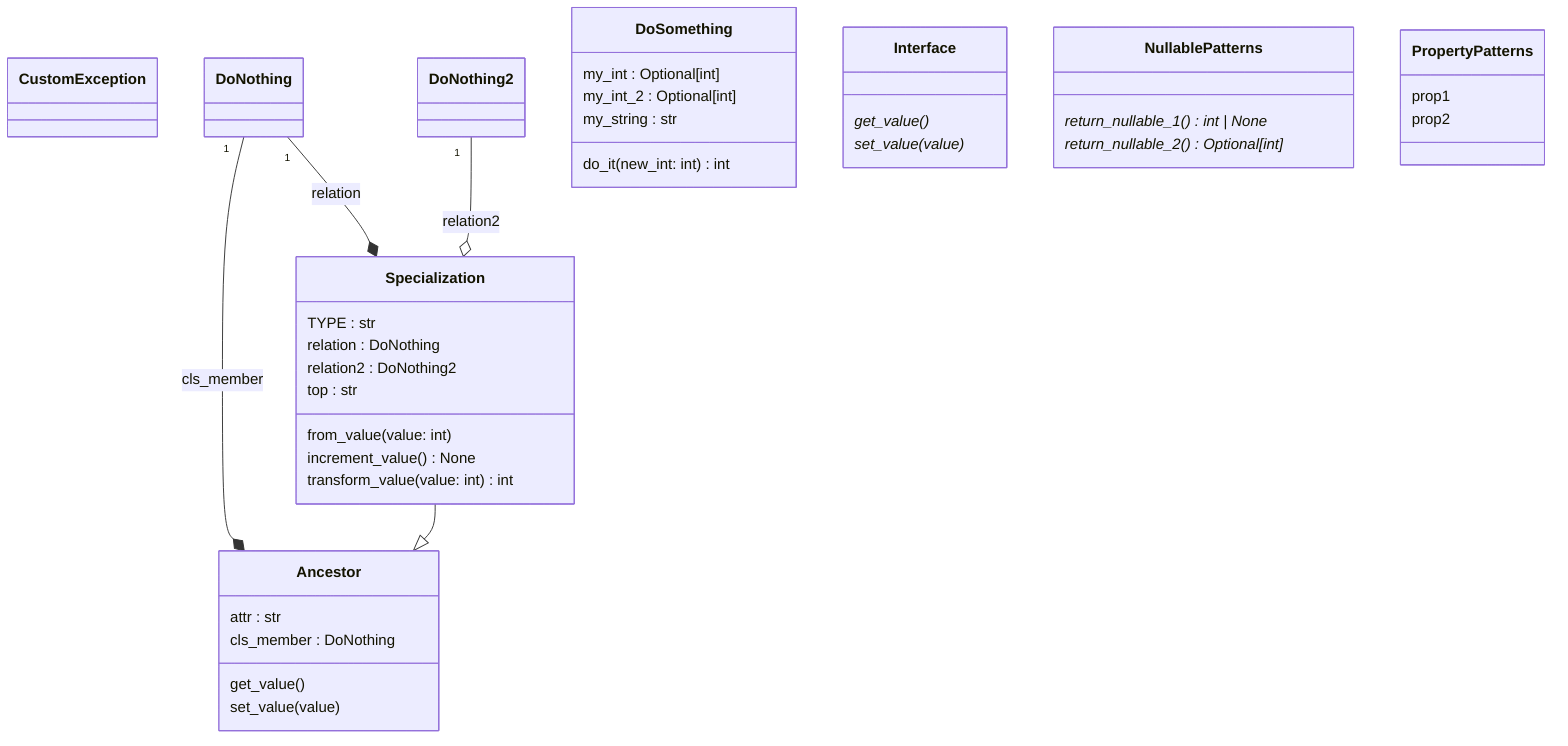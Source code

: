 classDiagram
  class Ancestor {
    attr : str
    cls_member : DoNothing
    get_value()
    set_value(value)
  }
  class CustomException {
  }
  class DoNothing {
  }
  class DoNothing2 {
  }
  class DoSomething {
    my_int : Optional[int]
    my_int_2 : Optional[int]
    my_string : str
    do_it(new_int: int) int
  }
  class Interface {
    get_value()*
    set_value(value)*
  }
  class NullablePatterns {
    return_nullable_1()* int | None
    return_nullable_2()* Optional[int]
  }
  class PropertyPatterns {
    prop1
    prop2
  }
  class Specialization {
    TYPE : str
    relation : DoNothing
    relation2 : DoNothing2
    top : str
    from_value(value: int)
    increment_value() None
    transform_value(value: int) int
  }
  Specialization --|> Ancestor
  DoNothing "1" --* Ancestor : cls_member
  DoNothing "1" --* Specialization : relation
  DoNothing2 "1" --o Specialization : relation2